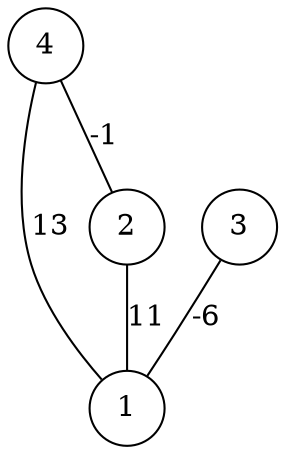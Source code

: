 graph { 
	 fontname="Helvetica,Arial,sans-serif" 
	 node [shape = circle]; 
	 4 -- 1 [label = "13"];
	 4 -- 2 [label = "-1"];
	 3 -- 1 [label = "-6"];
	 2 -- 1 [label = "11"];
	 1;
	 2;
	 3;
	 4;
}
